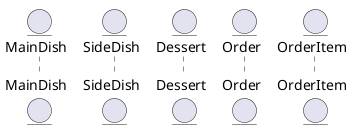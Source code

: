 @startuml Buhari Hotel Database

' question doesnt have a reference of customers
' also it doesnt state if a customer can order multiple main dishes.


' table
entity MainDish
entity SideDish
entity Dessert
entity Order
entity OrderItem

@enduml